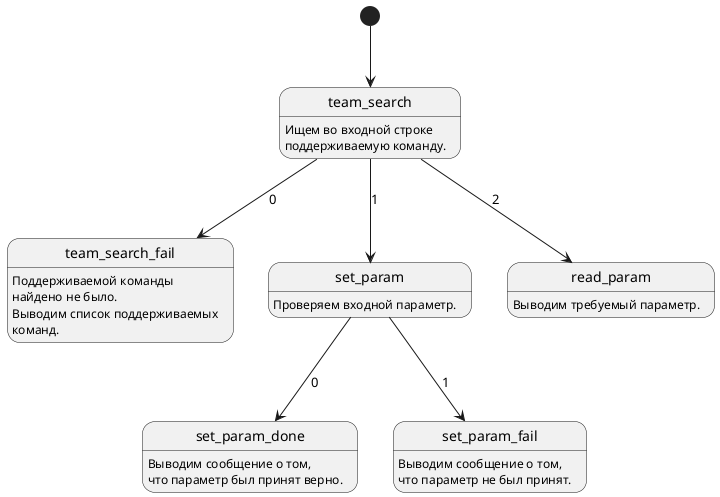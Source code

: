 @startuml

[*] --> start

state "team_search" as start {
start: Ищем во входной строке 
start: поддерживаемую команду.
}

start --> fts: 0
start --> arg1: 1
start --> arg2: 2


state "team_search_fail" as fts {
fts: Поддерживаемой команды 
fts: найдено не было. 
fts: Выводим список поддерживаемых
fts: команд.
}

state "set_param" as arg1 {
arg1: Проверяем входной параметр.
}

state "read_param" as arg2 {
arg2: Выводим требуемый параметр.
}

arg1 --> spd: 0
arg1 --> spn: 1

state "set_param_done" as spd {
spd: Выводим сообщение о том, 
spd: что параметр был принят верно.
}

state "set_param_fail" as spn {
spn: Выводим сообщение о том, 
spn: что параметр не был принят.
}

@enduml